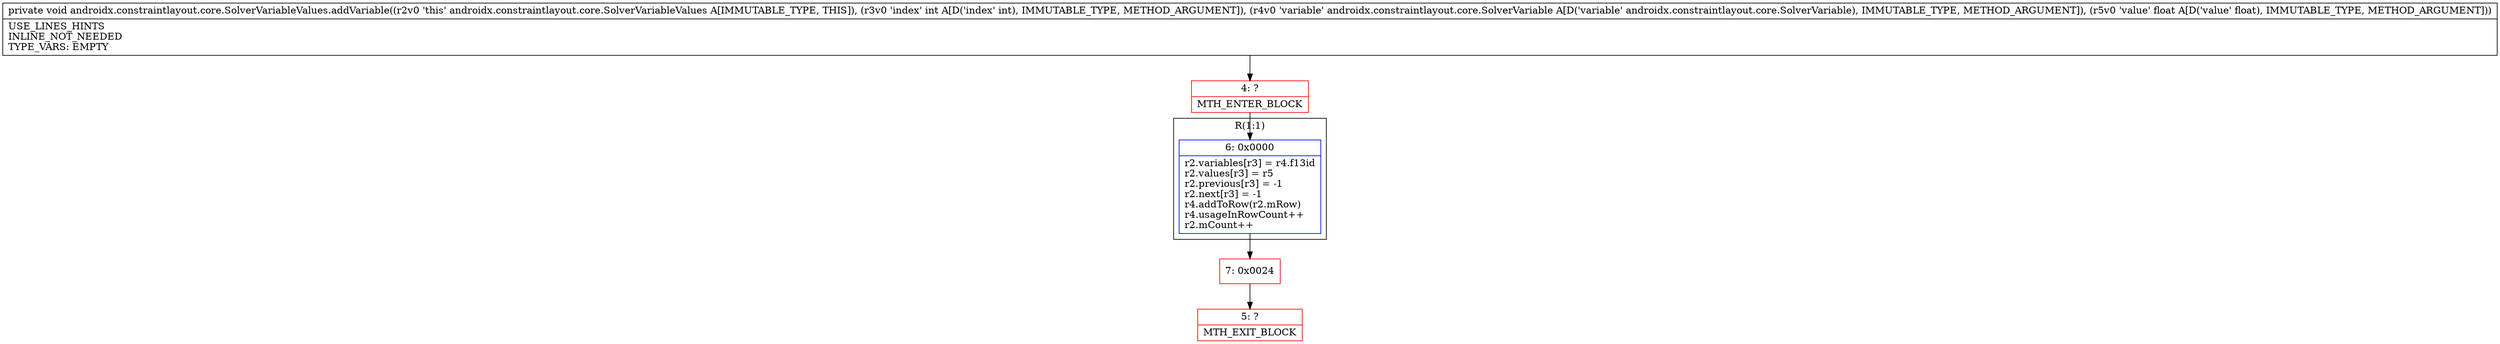 digraph "CFG forandroidx.constraintlayout.core.SolverVariableValues.addVariable(ILandroidx\/constraintlayout\/core\/SolverVariable;F)V" {
subgraph cluster_Region_235246720 {
label = "R(1:1)";
node [shape=record,color=blue];
Node_6 [shape=record,label="{6\:\ 0x0000|r2.variables[r3] = r4.f13id\lr2.values[r3] = r5\lr2.previous[r3] = \-1\lr2.next[r3] = \-1\lr4.addToRow(r2.mRow)\lr4.usageInRowCount++\lr2.mCount++\l}"];
}
Node_4 [shape=record,color=red,label="{4\:\ ?|MTH_ENTER_BLOCK\l}"];
Node_7 [shape=record,color=red,label="{7\:\ 0x0024}"];
Node_5 [shape=record,color=red,label="{5\:\ ?|MTH_EXIT_BLOCK\l}"];
MethodNode[shape=record,label="{private void androidx.constraintlayout.core.SolverVariableValues.addVariable((r2v0 'this' androidx.constraintlayout.core.SolverVariableValues A[IMMUTABLE_TYPE, THIS]), (r3v0 'index' int A[D('index' int), IMMUTABLE_TYPE, METHOD_ARGUMENT]), (r4v0 'variable' androidx.constraintlayout.core.SolverVariable A[D('variable' androidx.constraintlayout.core.SolverVariable), IMMUTABLE_TYPE, METHOD_ARGUMENT]), (r5v0 'value' float A[D('value' float), IMMUTABLE_TYPE, METHOD_ARGUMENT]))  | USE_LINES_HINTS\lINLINE_NOT_NEEDED\lTYPE_VARS: EMPTY\l}"];
MethodNode -> Node_4;Node_6 -> Node_7;
Node_4 -> Node_6;
Node_7 -> Node_5;
}

